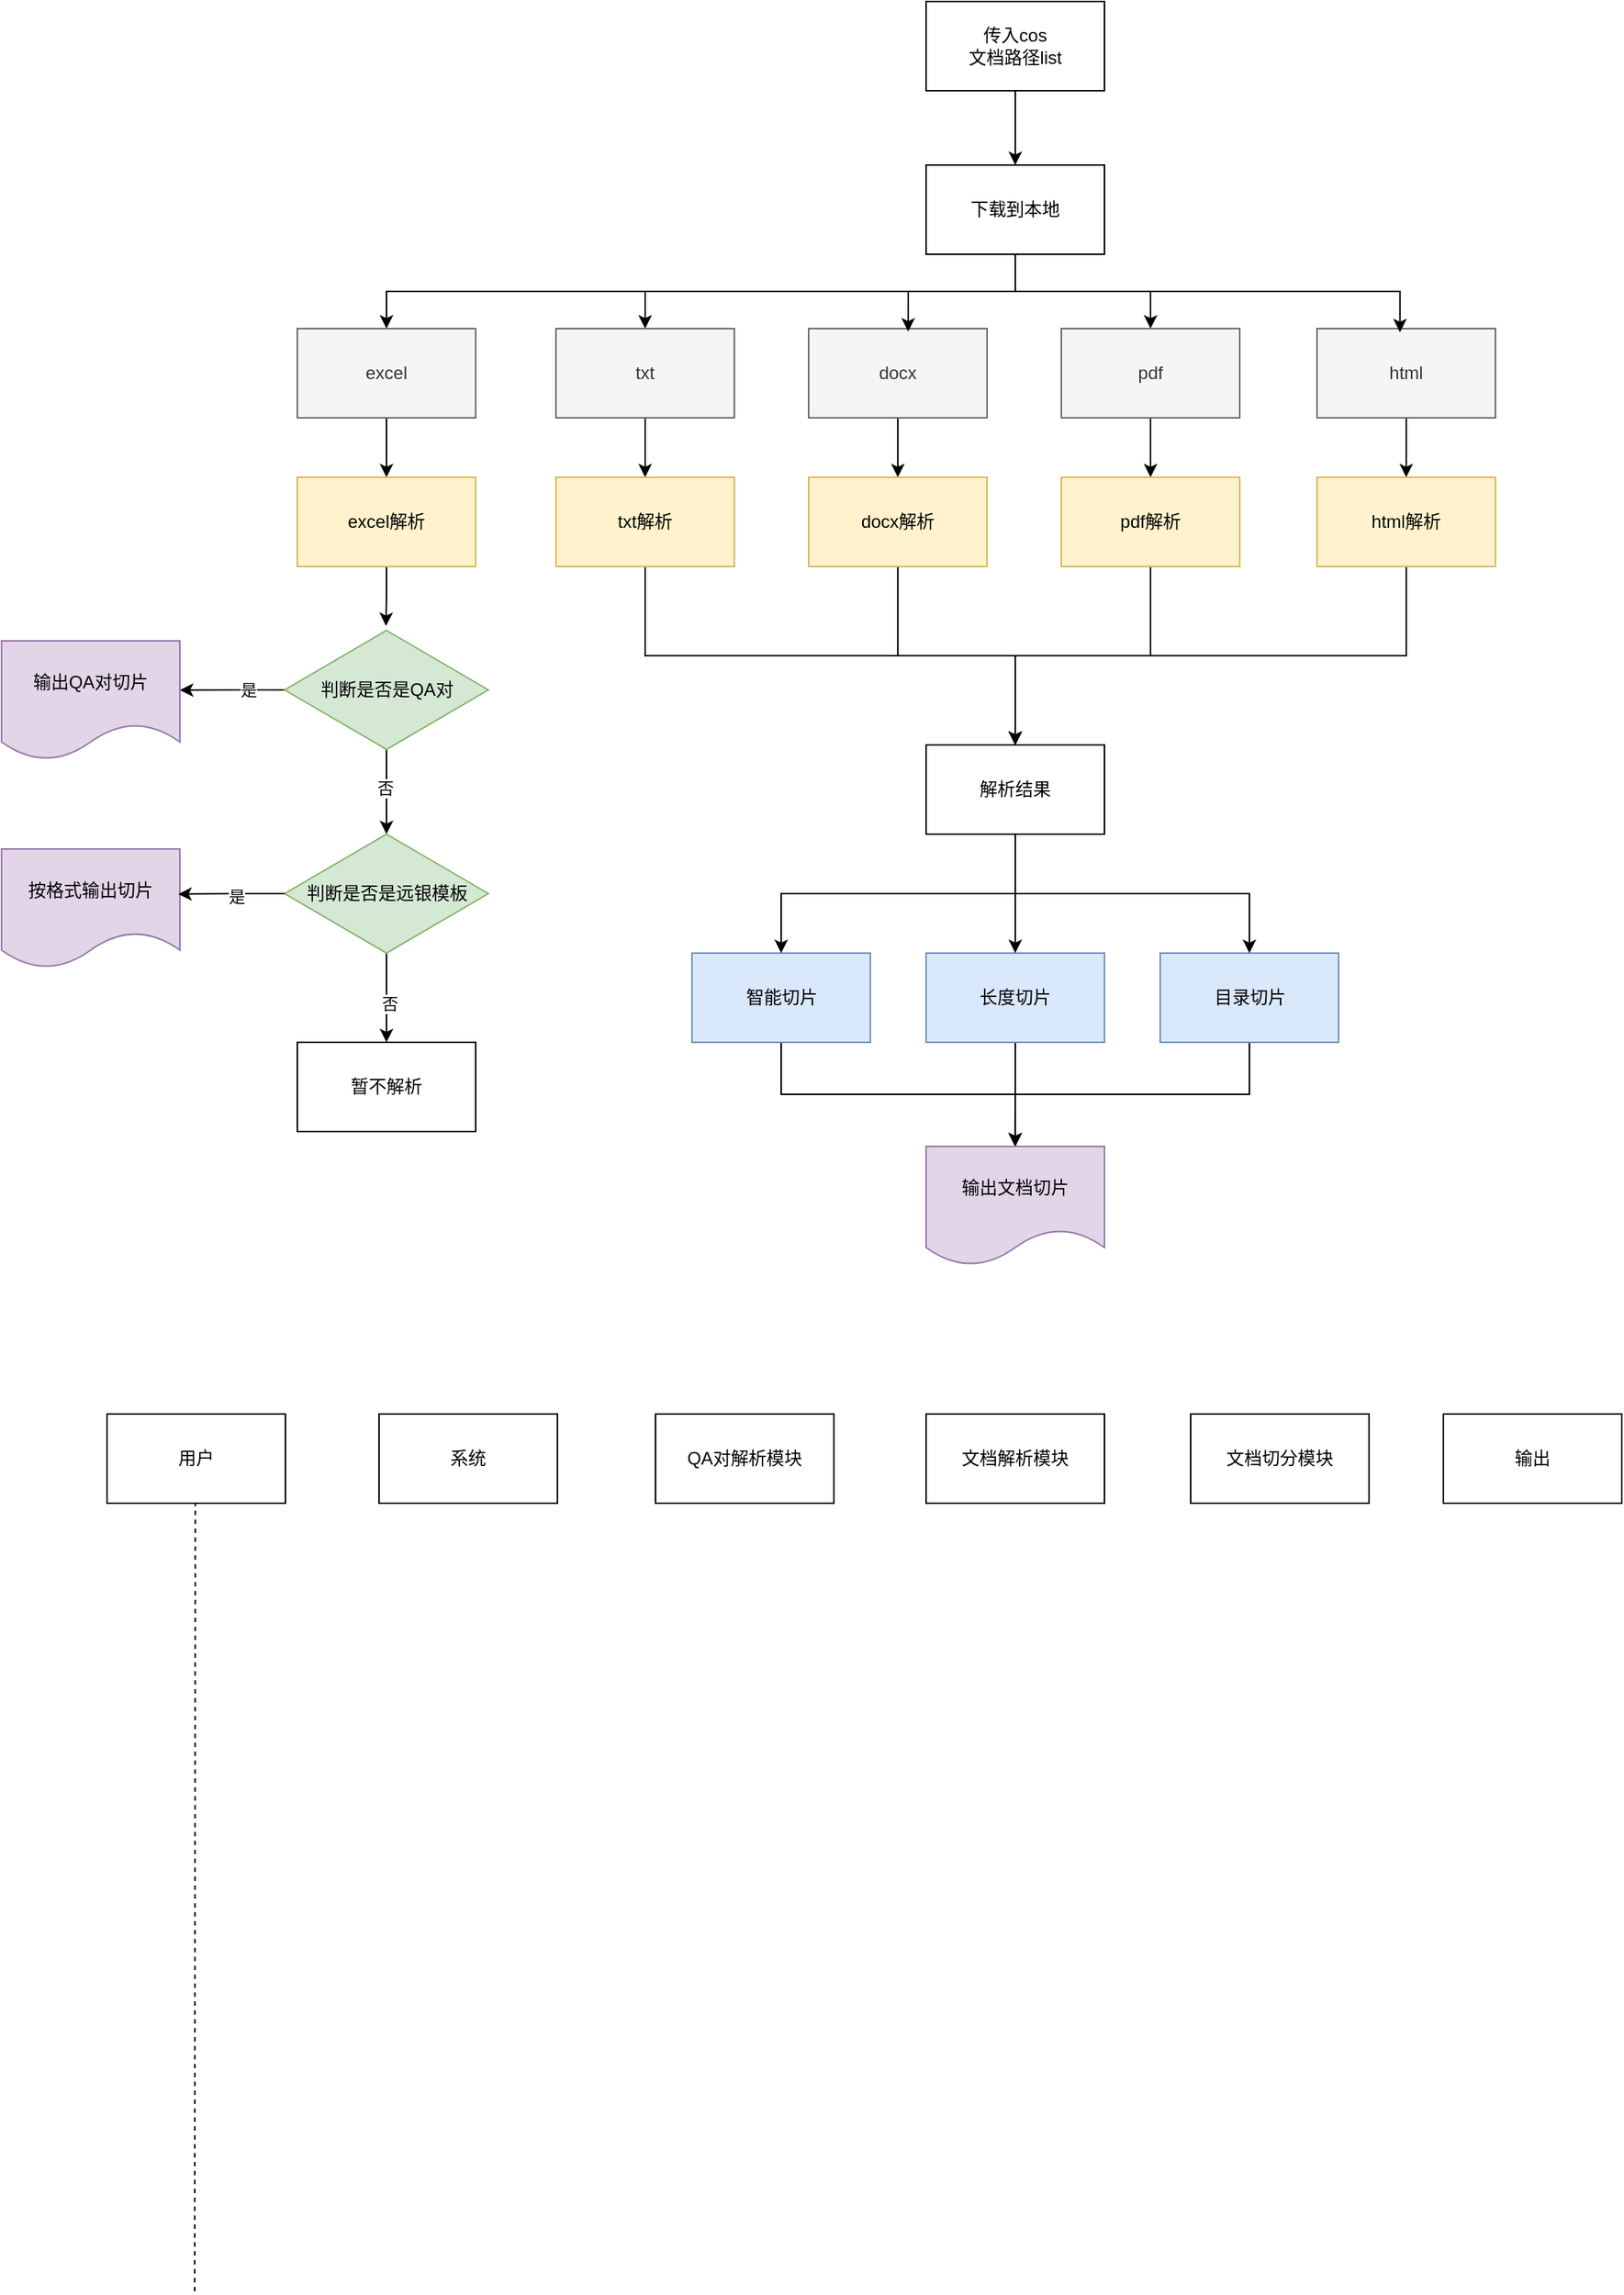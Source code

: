 <mxfile version="24.7.6">
  <diagram name="第 1 页" id="BBgEHPQNoC2N4WVK9qNN">
    <mxGraphModel dx="1171" dy="679" grid="1" gridSize="10" guides="1" tooltips="1" connect="1" arrows="1" fold="1" page="1" pageScale="1" pageWidth="827" pageHeight="1169" math="0" shadow="0">
      <root>
        <mxCell id="0" />
        <mxCell id="1" parent="0" />
        <mxCell id="mm3s2vX46m0GqBqT8NJF-1" style="edgeStyle=orthogonalEdgeStyle;rounded=0;orthogonalLoop=1;jettySize=auto;html=1;exitX=0.5;exitY=1;exitDx=0;exitDy=0;entryX=0.5;entryY=0;entryDx=0;entryDy=0;" parent="1" source="mm3s2vX46m0GqBqT8NJF-2" target="mm3s2vX46m0GqBqT8NJF-8" edge="1">
          <mxGeometry relative="1" as="geometry" />
        </mxCell>
        <mxCell id="mm3s2vX46m0GqBqT8NJF-2" value="传入cos&lt;div&gt;文档路径list&lt;/div&gt;" style="rounded=0;whiteSpace=wrap;html=1;" parent="1" vertex="1">
          <mxGeometry x="782" y="40" width="120" height="60" as="geometry" />
        </mxCell>
        <mxCell id="mm3s2vX46m0GqBqT8NJF-3" style="edgeStyle=orthogonalEdgeStyle;rounded=0;orthogonalLoop=1;jettySize=auto;html=1;exitX=0.5;exitY=1;exitDx=0;exitDy=0;entryX=0.5;entryY=0;entryDx=0;entryDy=0;" parent="1" source="mm3s2vX46m0GqBqT8NJF-8" target="mm3s2vX46m0GqBqT8NJF-14" edge="1">
          <mxGeometry relative="1" as="geometry" />
        </mxCell>
        <mxCell id="mm3s2vX46m0GqBqT8NJF-4" style="edgeStyle=orthogonalEdgeStyle;rounded=0;orthogonalLoop=1;jettySize=auto;html=1;exitX=0.5;exitY=1;exitDx=0;exitDy=0;entryX=0.5;entryY=0;entryDx=0;entryDy=0;" parent="1" source="mm3s2vX46m0GqBqT8NJF-8" target="mm3s2vX46m0GqBqT8NJF-10" edge="1">
          <mxGeometry relative="1" as="geometry" />
        </mxCell>
        <mxCell id="mm3s2vX46m0GqBqT8NJF-6" style="edgeStyle=orthogonalEdgeStyle;rounded=0;orthogonalLoop=1;jettySize=auto;html=1;exitX=0.5;exitY=1;exitDx=0;exitDy=0;" parent="1" source="mm3s2vX46m0GqBqT8NJF-8" target="mm3s2vX46m0GqBqT8NJF-39" edge="1">
          <mxGeometry relative="1" as="geometry" />
        </mxCell>
        <mxCell id="mm3s2vX46m0GqBqT8NJF-8" value="下载到本地" style="rounded=0;whiteSpace=wrap;html=1;" parent="1" vertex="1">
          <mxGeometry x="782" y="150" width="120" height="60" as="geometry" />
        </mxCell>
        <mxCell id="mm3s2vX46m0GqBqT8NJF-9" style="edgeStyle=orthogonalEdgeStyle;rounded=0;orthogonalLoop=1;jettySize=auto;html=1;exitX=0.5;exitY=1;exitDx=0;exitDy=0;entryX=0.5;entryY=0;entryDx=0;entryDy=0;" parent="1" source="mm3s2vX46m0GqBqT8NJF-10" target="mm3s2vX46m0GqBqT8NJF-59" edge="1">
          <mxGeometry relative="1" as="geometry" />
        </mxCell>
        <mxCell id="mm3s2vX46m0GqBqT8NJF-10" value="txt" style="rounded=0;whiteSpace=wrap;html=1;fillColor=#f5f5f5;fontColor=#333333;strokeColor=#666666;" parent="1" vertex="1">
          <mxGeometry x="533" y="260" width="120" height="60" as="geometry" />
        </mxCell>
        <mxCell id="mm3s2vX46m0GqBqT8NJF-11" style="edgeStyle=orthogonalEdgeStyle;rounded=0;orthogonalLoop=1;jettySize=auto;html=1;exitX=0.5;exitY=1;exitDx=0;exitDy=0;entryX=0.5;entryY=0;entryDx=0;entryDy=0;" parent="1" source="mm3s2vX46m0GqBqT8NJF-12" target="mm3s2vX46m0GqBqT8NJF-57" edge="1">
          <mxGeometry relative="1" as="geometry" />
        </mxCell>
        <mxCell id="mm3s2vX46m0GqBqT8NJF-12" value="docx" style="rounded=0;whiteSpace=wrap;html=1;fillColor=#f5f5f5;fontColor=#333333;strokeColor=#666666;" parent="1" vertex="1">
          <mxGeometry x="703" y="260" width="120" height="60" as="geometry" />
        </mxCell>
        <mxCell id="mm3s2vX46m0GqBqT8NJF-13" style="edgeStyle=orthogonalEdgeStyle;rounded=0;orthogonalLoop=1;jettySize=auto;html=1;exitX=0.5;exitY=1;exitDx=0;exitDy=0;entryX=0.5;entryY=0;entryDx=0;entryDy=0;" parent="1" source="mm3s2vX46m0GqBqT8NJF-14" target="mm3s2vX46m0GqBqT8NJF-75" edge="1">
          <mxGeometry relative="1" as="geometry" />
        </mxCell>
        <mxCell id="mm3s2vX46m0GqBqT8NJF-14" value="pdf" style="rounded=0;whiteSpace=wrap;html=1;fillColor=#f5f5f5;fontColor=#333333;strokeColor=#666666;" parent="1" vertex="1">
          <mxGeometry x="873" y="260" width="120" height="60" as="geometry" />
        </mxCell>
        <mxCell id="mm3s2vX46m0GqBqT8NJF-15" style="edgeStyle=orthogonalEdgeStyle;rounded=0;orthogonalLoop=1;jettySize=auto;html=1;exitX=0.5;exitY=1;exitDx=0;exitDy=0;" parent="1" source="mm3s2vX46m0GqBqT8NJF-16" target="mm3s2vX46m0GqBqT8NJF-50" edge="1">
          <mxGeometry relative="1" as="geometry" />
        </mxCell>
        <mxCell id="mm3s2vX46m0GqBqT8NJF-16" value="html" style="rounded=0;whiteSpace=wrap;html=1;fillColor=#f5f5f5;fontColor=#333333;strokeColor=#666666;" parent="1" vertex="1">
          <mxGeometry x="1045" y="260" width="120" height="60" as="geometry" />
        </mxCell>
        <mxCell id="mm3s2vX46m0GqBqT8NJF-17" style="edgeStyle=orthogonalEdgeStyle;rounded=0;orthogonalLoop=1;jettySize=auto;html=1;exitX=0.5;exitY=1;exitDx=0;exitDy=0;entryX=0.558;entryY=0.033;entryDx=0;entryDy=0;entryPerimeter=0;" parent="1" source="mm3s2vX46m0GqBqT8NJF-8" target="mm3s2vX46m0GqBqT8NJF-12" edge="1">
          <mxGeometry relative="1" as="geometry" />
        </mxCell>
        <mxCell id="mm3s2vX46m0GqBqT8NJF-18" style="edgeStyle=orthogonalEdgeStyle;rounded=0;orthogonalLoop=1;jettySize=auto;html=1;exitX=0.5;exitY=1;exitDx=0;exitDy=0;entryX=0.465;entryY=0.041;entryDx=0;entryDy=0;entryPerimeter=0;" parent="1" source="mm3s2vX46m0GqBqT8NJF-8" target="mm3s2vX46m0GqBqT8NJF-16" edge="1">
          <mxGeometry relative="1" as="geometry" />
        </mxCell>
        <mxCell id="mm3s2vX46m0GqBqT8NJF-38" style="edgeStyle=orthogonalEdgeStyle;rounded=0;orthogonalLoop=1;jettySize=auto;html=1;exitX=0.5;exitY=1;exitDx=0;exitDy=0;entryX=0.5;entryY=0;entryDx=0;entryDy=0;" parent="1" source="mm3s2vX46m0GqBqT8NJF-39" target="mm3s2vX46m0GqBqT8NJF-54" edge="1">
          <mxGeometry relative="1" as="geometry" />
        </mxCell>
        <mxCell id="mm3s2vX46m0GqBqT8NJF-39" value="excel" style="rounded=0;whiteSpace=wrap;html=1;fillColor=#f5f5f5;fontColor=#333333;strokeColor=#666666;" parent="1" vertex="1">
          <mxGeometry x="359" y="260" width="120" height="60" as="geometry" />
        </mxCell>
        <mxCell id="mm3s2vX46m0GqBqT8NJF-44" style="edgeStyle=orthogonalEdgeStyle;rounded=0;orthogonalLoop=1;jettySize=auto;html=1;exitX=0;exitY=0.5;exitDx=0;exitDy=0;" parent="1" source="mm3s2vX46m0GqBqT8NJF-48" edge="1">
          <mxGeometry relative="1" as="geometry">
            <mxPoint x="280" y="503.105" as="targetPoint" />
          </mxGeometry>
        </mxCell>
        <mxCell id="mm3s2vX46m0GqBqT8NJF-45" value="是" style="edgeLabel;html=1;align=center;verticalAlign=middle;resizable=0;points=[];" parent="mm3s2vX46m0GqBqT8NJF-44" vertex="1" connectable="0">
          <mxGeometry x="-0.31" relative="1" as="geometry">
            <mxPoint as="offset" />
          </mxGeometry>
        </mxCell>
        <mxCell id="mm3s2vX46m0GqBqT8NJF-93" style="edgeStyle=orthogonalEdgeStyle;rounded=0;orthogonalLoop=1;jettySize=auto;html=1;exitX=0.5;exitY=1;exitDx=0;exitDy=0;entryX=0.5;entryY=0;entryDx=0;entryDy=0;" parent="1" source="mm3s2vX46m0GqBqT8NJF-48" target="mm3s2vX46m0GqBqT8NJF-92" edge="1">
          <mxGeometry relative="1" as="geometry" />
        </mxCell>
        <mxCell id="mm3s2vX46m0GqBqT8NJF-98" value="否" style="edgeLabel;html=1;align=center;verticalAlign=middle;resizable=0;points=[];" parent="mm3s2vX46m0GqBqT8NJF-93" vertex="1" connectable="0">
          <mxGeometry x="-0.08" y="-1" relative="1" as="geometry">
            <mxPoint as="offset" />
          </mxGeometry>
        </mxCell>
        <mxCell id="mm3s2vX46m0GqBqT8NJF-48" value="判断是否是QA对" style="rhombus;whiteSpace=wrap;html=1;fillColor=#d5e8d4;strokeColor=#82b366;" parent="1" vertex="1">
          <mxGeometry x="350.5" y="463" width="137" height="80" as="geometry" />
        </mxCell>
        <mxCell id="mm3s2vX46m0GqBqT8NJF-106" style="edgeStyle=orthogonalEdgeStyle;rounded=0;orthogonalLoop=1;jettySize=auto;html=1;exitX=0.5;exitY=1;exitDx=0;exitDy=0;entryX=0.5;entryY=0;entryDx=0;entryDy=0;" parent="1" source="mm3s2vX46m0GqBqT8NJF-50" target="mm3s2vX46m0GqBqT8NJF-103" edge="1">
          <mxGeometry relative="1" as="geometry">
            <Array as="points">
              <mxPoint x="1105" y="480" />
              <mxPoint x="842" y="480" />
            </Array>
          </mxGeometry>
        </mxCell>
        <mxCell id="mm3s2vX46m0GqBqT8NJF-50" value="html解析" style="rounded=0;whiteSpace=wrap;html=1;fillColor=#fff2cc;strokeColor=#d6b656;" parent="1" vertex="1">
          <mxGeometry x="1045" y="360" width="120" height="60" as="geometry" />
        </mxCell>
        <mxCell id="mm3s2vX46m0GqBqT8NJF-53" style="edgeStyle=orthogonalEdgeStyle;rounded=0;orthogonalLoop=1;jettySize=auto;html=1;exitX=0.5;exitY=1;exitDx=0;exitDy=0;" parent="1" source="mm3s2vX46m0GqBqT8NJF-54" edge="1">
          <mxGeometry relative="1" as="geometry">
            <mxPoint x="418.632" y="460" as="targetPoint" />
          </mxGeometry>
        </mxCell>
        <mxCell id="mm3s2vX46m0GqBqT8NJF-54" value="excel解析" style="rounded=0;whiteSpace=wrap;html=1;fillColor=#fff2cc;strokeColor=#d6b656;" parent="1" vertex="1">
          <mxGeometry x="359" y="360" width="120" height="60" as="geometry" />
        </mxCell>
        <mxCell id="mm3s2vX46m0GqBqT8NJF-55" value="输出QA对切片" style="shape=document;whiteSpace=wrap;html=1;boundedLbl=1;fillColor=#e1d5e7;strokeColor=#9673a6;" parent="1" vertex="1">
          <mxGeometry x="160" y="470" width="120" height="80" as="geometry" />
        </mxCell>
        <mxCell id="mm3s2vX46m0GqBqT8NJF-104" style="edgeStyle=orthogonalEdgeStyle;rounded=0;orthogonalLoop=1;jettySize=auto;html=1;exitX=0.5;exitY=1;exitDx=0;exitDy=0;entryX=0.5;entryY=0;entryDx=0;entryDy=0;" parent="1" source="mm3s2vX46m0GqBqT8NJF-57" target="mm3s2vX46m0GqBqT8NJF-103" edge="1">
          <mxGeometry relative="1" as="geometry" />
        </mxCell>
        <mxCell id="mm3s2vX46m0GqBqT8NJF-57" value="docx解析" style="rounded=0;whiteSpace=wrap;html=1;fillColor=#fff2cc;strokeColor=#d6b656;" parent="1" vertex="1">
          <mxGeometry x="703" y="360" width="120" height="60" as="geometry" />
        </mxCell>
        <mxCell id="mm3s2vX46m0GqBqT8NJF-102" style="edgeStyle=orthogonalEdgeStyle;rounded=0;orthogonalLoop=1;jettySize=auto;html=1;exitX=0.5;exitY=1;exitDx=0;exitDy=0;entryX=0.5;entryY=0;entryDx=0;entryDy=0;" parent="1" source="mm3s2vX46m0GqBqT8NJF-59" target="mm3s2vX46m0GqBqT8NJF-103" edge="1">
          <mxGeometry relative="1" as="geometry">
            <mxPoint x="840" y="530" as="targetPoint" />
          </mxGeometry>
        </mxCell>
        <mxCell id="mm3s2vX46m0GqBqT8NJF-59" value="txt解析" style="rounded=0;whiteSpace=wrap;html=1;fillColor=#fff2cc;strokeColor=#d6b656;" parent="1" vertex="1">
          <mxGeometry x="533" y="360" width="120" height="60" as="geometry" />
        </mxCell>
        <mxCell id="mm3s2vX46m0GqBqT8NJF-111" style="edgeStyle=orthogonalEdgeStyle;rounded=0;orthogonalLoop=1;jettySize=auto;html=1;exitX=0.5;exitY=1;exitDx=0;exitDy=0;entryX=0.5;entryY=0;entryDx=0;entryDy=0;" parent="1" source="mm3s2vX46m0GqBqT8NJF-63" target="mm3s2vX46m0GqBqT8NJF-71" edge="1">
          <mxGeometry relative="1" as="geometry" />
        </mxCell>
        <mxCell id="mm3s2vX46m0GqBqT8NJF-63" value="智能切片" style="rounded=0;whiteSpace=wrap;html=1;fillColor=#dae8fc;strokeColor=#6c8ebf;" parent="1" vertex="1">
          <mxGeometry x="624.5" y="680" width="120" height="60" as="geometry" />
        </mxCell>
        <mxCell id="mm3s2vX46m0GqBqT8NJF-112" style="edgeStyle=orthogonalEdgeStyle;rounded=0;orthogonalLoop=1;jettySize=auto;html=1;exitX=0.5;exitY=1;exitDx=0;exitDy=0;" parent="1" source="mm3s2vX46m0GqBqT8NJF-70" edge="1">
          <mxGeometry relative="1" as="geometry">
            <mxPoint x="841.842" y="810" as="targetPoint" />
          </mxGeometry>
        </mxCell>
        <mxCell id="mm3s2vX46m0GqBqT8NJF-70" value="长度切片" style="rounded=0;whiteSpace=wrap;html=1;fillColor=#dae8fc;strokeColor=#6c8ebf;" parent="1" vertex="1">
          <mxGeometry x="782" y="680" width="120" height="60" as="geometry" />
        </mxCell>
        <mxCell id="mm3s2vX46m0GqBqT8NJF-71" value="输出文档切片" style="shape=document;whiteSpace=wrap;html=1;boundedLbl=1;fillColor=#e1d5e7;strokeColor=#9673a6;" parent="1" vertex="1">
          <mxGeometry x="782" y="810" width="120" height="80" as="geometry" />
        </mxCell>
        <mxCell id="mm3s2vX46m0GqBqT8NJF-107" style="edgeStyle=orthogonalEdgeStyle;rounded=0;orthogonalLoop=1;jettySize=auto;html=1;exitX=0.5;exitY=1;exitDx=0;exitDy=0;entryX=0.5;entryY=0;entryDx=0;entryDy=0;" parent="1" source="mm3s2vX46m0GqBqT8NJF-75" target="mm3s2vX46m0GqBqT8NJF-103" edge="1">
          <mxGeometry relative="1" as="geometry" />
        </mxCell>
        <mxCell id="mm3s2vX46m0GqBqT8NJF-75" value="pdf解析" style="rounded=0;whiteSpace=wrap;html=1;fillColor=#fff2cc;strokeColor=#d6b656;" parent="1" vertex="1">
          <mxGeometry x="873" y="360" width="120" height="60" as="geometry" />
        </mxCell>
        <mxCell id="mm3s2vX46m0GqBqT8NJF-113" style="edgeStyle=orthogonalEdgeStyle;rounded=0;orthogonalLoop=1;jettySize=auto;html=1;exitX=0.5;exitY=1;exitDx=0;exitDy=0;entryX=0.5;entryY=0;entryDx=0;entryDy=0;" parent="1" source="mm3s2vX46m0GqBqT8NJF-90" target="mm3s2vX46m0GqBqT8NJF-71" edge="1">
          <mxGeometry relative="1" as="geometry" />
        </mxCell>
        <mxCell id="mm3s2vX46m0GqBqT8NJF-90" value="目录切片" style="rounded=0;whiteSpace=wrap;html=1;fillColor=#dae8fc;strokeColor=#6c8ebf;" parent="1" vertex="1">
          <mxGeometry x="939.5" y="680" width="120" height="60" as="geometry" />
        </mxCell>
        <mxCell id="mm3s2vX46m0GqBqT8NJF-97" style="edgeStyle=orthogonalEdgeStyle;rounded=0;orthogonalLoop=1;jettySize=auto;html=1;exitX=0.5;exitY=1;exitDx=0;exitDy=0;" parent="1" source="mm3s2vX46m0GqBqT8NJF-92" edge="1">
          <mxGeometry relative="1" as="geometry">
            <mxPoint x="419" y="740" as="targetPoint" />
          </mxGeometry>
        </mxCell>
        <mxCell id="mm3s2vX46m0GqBqT8NJF-99" value="否" style="edgeLabel;html=1;align=center;verticalAlign=middle;resizable=0;points=[];" parent="mm3s2vX46m0GqBqT8NJF-97" vertex="1" connectable="0">
          <mxGeometry x="0.124" y="1" relative="1" as="geometry">
            <mxPoint as="offset" />
          </mxGeometry>
        </mxCell>
        <mxCell id="mm3s2vX46m0GqBqT8NJF-92" value="判断是否是远银模板" style="rhombus;whiteSpace=wrap;html=1;fillColor=#d5e8d4;strokeColor=#82b366;" parent="1" vertex="1">
          <mxGeometry x="350.5" y="600" width="137" height="80" as="geometry" />
        </mxCell>
        <mxCell id="mm3s2vX46m0GqBqT8NJF-94" value="按格式输出切片" style="shape=document;whiteSpace=wrap;html=1;boundedLbl=1;fillColor=#e1d5e7;strokeColor=#9673a6;" parent="1" vertex="1">
          <mxGeometry x="160" y="610" width="120" height="80" as="geometry" />
        </mxCell>
        <mxCell id="mm3s2vX46m0GqBqT8NJF-95" style="edgeStyle=orthogonalEdgeStyle;rounded=0;orthogonalLoop=1;jettySize=auto;html=1;exitX=0;exitY=0.5;exitDx=0;exitDy=0;entryX=0.991;entryY=0.379;entryDx=0;entryDy=0;entryPerimeter=0;" parent="1" source="mm3s2vX46m0GqBqT8NJF-92" target="mm3s2vX46m0GqBqT8NJF-94" edge="1">
          <mxGeometry relative="1" as="geometry" />
        </mxCell>
        <mxCell id="mm3s2vX46m0GqBqT8NJF-96" value="是" style="edgeLabel;html=1;align=center;verticalAlign=middle;resizable=0;points=[];" parent="mm3s2vX46m0GqBqT8NJF-95" vertex="1" connectable="0">
          <mxGeometry x="-0.056" y="2" relative="1" as="geometry">
            <mxPoint x="1" as="offset" />
          </mxGeometry>
        </mxCell>
        <mxCell id="mm3s2vX46m0GqBqT8NJF-101" value="暂不解析" style="rounded=0;whiteSpace=wrap;html=1;" parent="1" vertex="1">
          <mxGeometry x="359" y="740" width="120" height="60" as="geometry" />
        </mxCell>
        <mxCell id="mm3s2vX46m0GqBqT8NJF-108" style="edgeStyle=orthogonalEdgeStyle;rounded=0;orthogonalLoop=1;jettySize=auto;html=1;exitX=0.5;exitY=1;exitDx=0;exitDy=0;entryX=0.5;entryY=0;entryDx=0;entryDy=0;" parent="1" source="mm3s2vX46m0GqBqT8NJF-103" target="mm3s2vX46m0GqBqT8NJF-63" edge="1">
          <mxGeometry relative="1" as="geometry" />
        </mxCell>
        <mxCell id="mm3s2vX46m0GqBqT8NJF-109" style="edgeStyle=orthogonalEdgeStyle;rounded=0;orthogonalLoop=1;jettySize=auto;html=1;exitX=0.5;exitY=1;exitDx=0;exitDy=0;entryX=0.5;entryY=0;entryDx=0;entryDy=0;" parent="1" source="mm3s2vX46m0GqBqT8NJF-103" target="mm3s2vX46m0GqBqT8NJF-70" edge="1">
          <mxGeometry relative="1" as="geometry" />
        </mxCell>
        <mxCell id="mm3s2vX46m0GqBqT8NJF-110" style="edgeStyle=orthogonalEdgeStyle;rounded=0;orthogonalLoop=1;jettySize=auto;html=1;exitX=0.5;exitY=1;exitDx=0;exitDy=0;entryX=0.5;entryY=0;entryDx=0;entryDy=0;" parent="1" source="mm3s2vX46m0GqBqT8NJF-103" target="mm3s2vX46m0GqBqT8NJF-90" edge="1">
          <mxGeometry relative="1" as="geometry" />
        </mxCell>
        <mxCell id="mm3s2vX46m0GqBqT8NJF-103" value="解析结果" style="rounded=0;whiteSpace=wrap;html=1;" parent="1" vertex="1">
          <mxGeometry x="782" y="540" width="120" height="60" as="geometry" />
        </mxCell>
        <mxCell id="mp_TRMHKgCI7BymeRQ6v-1" value="用户" style="rounded=0;whiteSpace=wrap;html=1;" vertex="1" parent="1">
          <mxGeometry x="231" y="990" width="120" height="60" as="geometry" />
        </mxCell>
        <mxCell id="mp_TRMHKgCI7BymeRQ6v-2" value="系统" style="rounded=0;whiteSpace=wrap;html=1;" vertex="1" parent="1">
          <mxGeometry x="414" y="990" width="120" height="60" as="geometry" />
        </mxCell>
        <mxCell id="mp_TRMHKgCI7BymeRQ6v-3" value="文档解析模块" style="rounded=0;whiteSpace=wrap;html=1;" vertex="1" parent="1">
          <mxGeometry x="782" y="990" width="120" height="60" as="geometry" />
        </mxCell>
        <mxCell id="mp_TRMHKgCI7BymeRQ6v-4" value="文档切分模块" style="rounded=0;whiteSpace=wrap;html=1;" vertex="1" parent="1">
          <mxGeometry x="960" y="990" width="120" height="60" as="geometry" />
        </mxCell>
        <mxCell id="mp_TRMHKgCI7BymeRQ6v-5" value="QA对解析模块" style="rounded=0;whiteSpace=wrap;html=1;" vertex="1" parent="1">
          <mxGeometry x="600" y="990" width="120" height="60" as="geometry" />
        </mxCell>
        <mxCell id="mp_TRMHKgCI7BymeRQ6v-6" value="输出" style="rounded=0;whiteSpace=wrap;html=1;" vertex="1" parent="1">
          <mxGeometry x="1130" y="990" width="120" height="60" as="geometry" />
        </mxCell>
        <mxCell id="mp_TRMHKgCI7BymeRQ6v-8" value="" style="endArrow=none;dashed=1;html=1;rounded=0;" edge="1" parent="1">
          <mxGeometry width="50" height="50" relative="1" as="geometry">
            <mxPoint x="290" y="1580" as="sourcePoint" />
            <mxPoint x="290.38" y="1050" as="targetPoint" />
          </mxGeometry>
        </mxCell>
      </root>
    </mxGraphModel>
  </diagram>
</mxfile>
